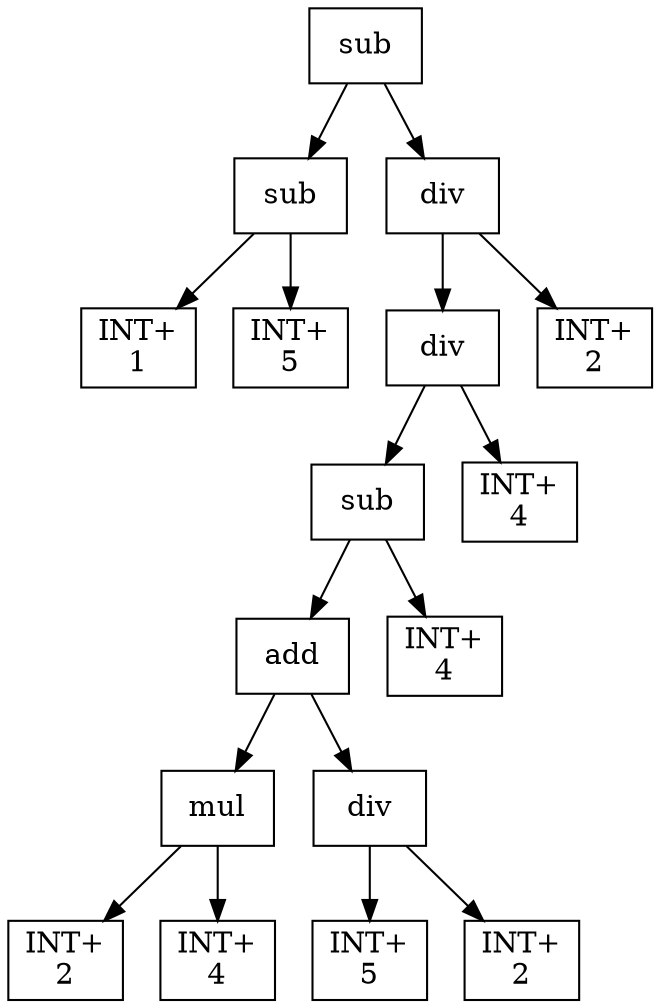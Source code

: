 digraph expr {
  node [shape=box];
  n1 [label="sub"];
  n2 [label="sub"];
  n3 [label="INT+\n1"];
  n4 [label="INT+\n5"];
  n2 -> n3;
  n2 -> n4;
  n5 [label="div"];
  n6 [label="div"];
  n7 [label="sub"];
  n8 [label="add"];
  n9 [label="mul"];
  n10 [label="INT+\n2"];
  n11 [label="INT+\n4"];
  n9 -> n10;
  n9 -> n11;
  n12 [label="div"];
  n13 [label="INT+\n5"];
  n14 [label="INT+\n2"];
  n12 -> n13;
  n12 -> n14;
  n8 -> n9;
  n8 -> n12;
  n15 [label="INT+\n4"];
  n7 -> n8;
  n7 -> n15;
  n16 [label="INT+\n4"];
  n6 -> n7;
  n6 -> n16;
  n17 [label="INT+\n2"];
  n5 -> n6;
  n5 -> n17;
  n1 -> n2;
  n1 -> n5;
}